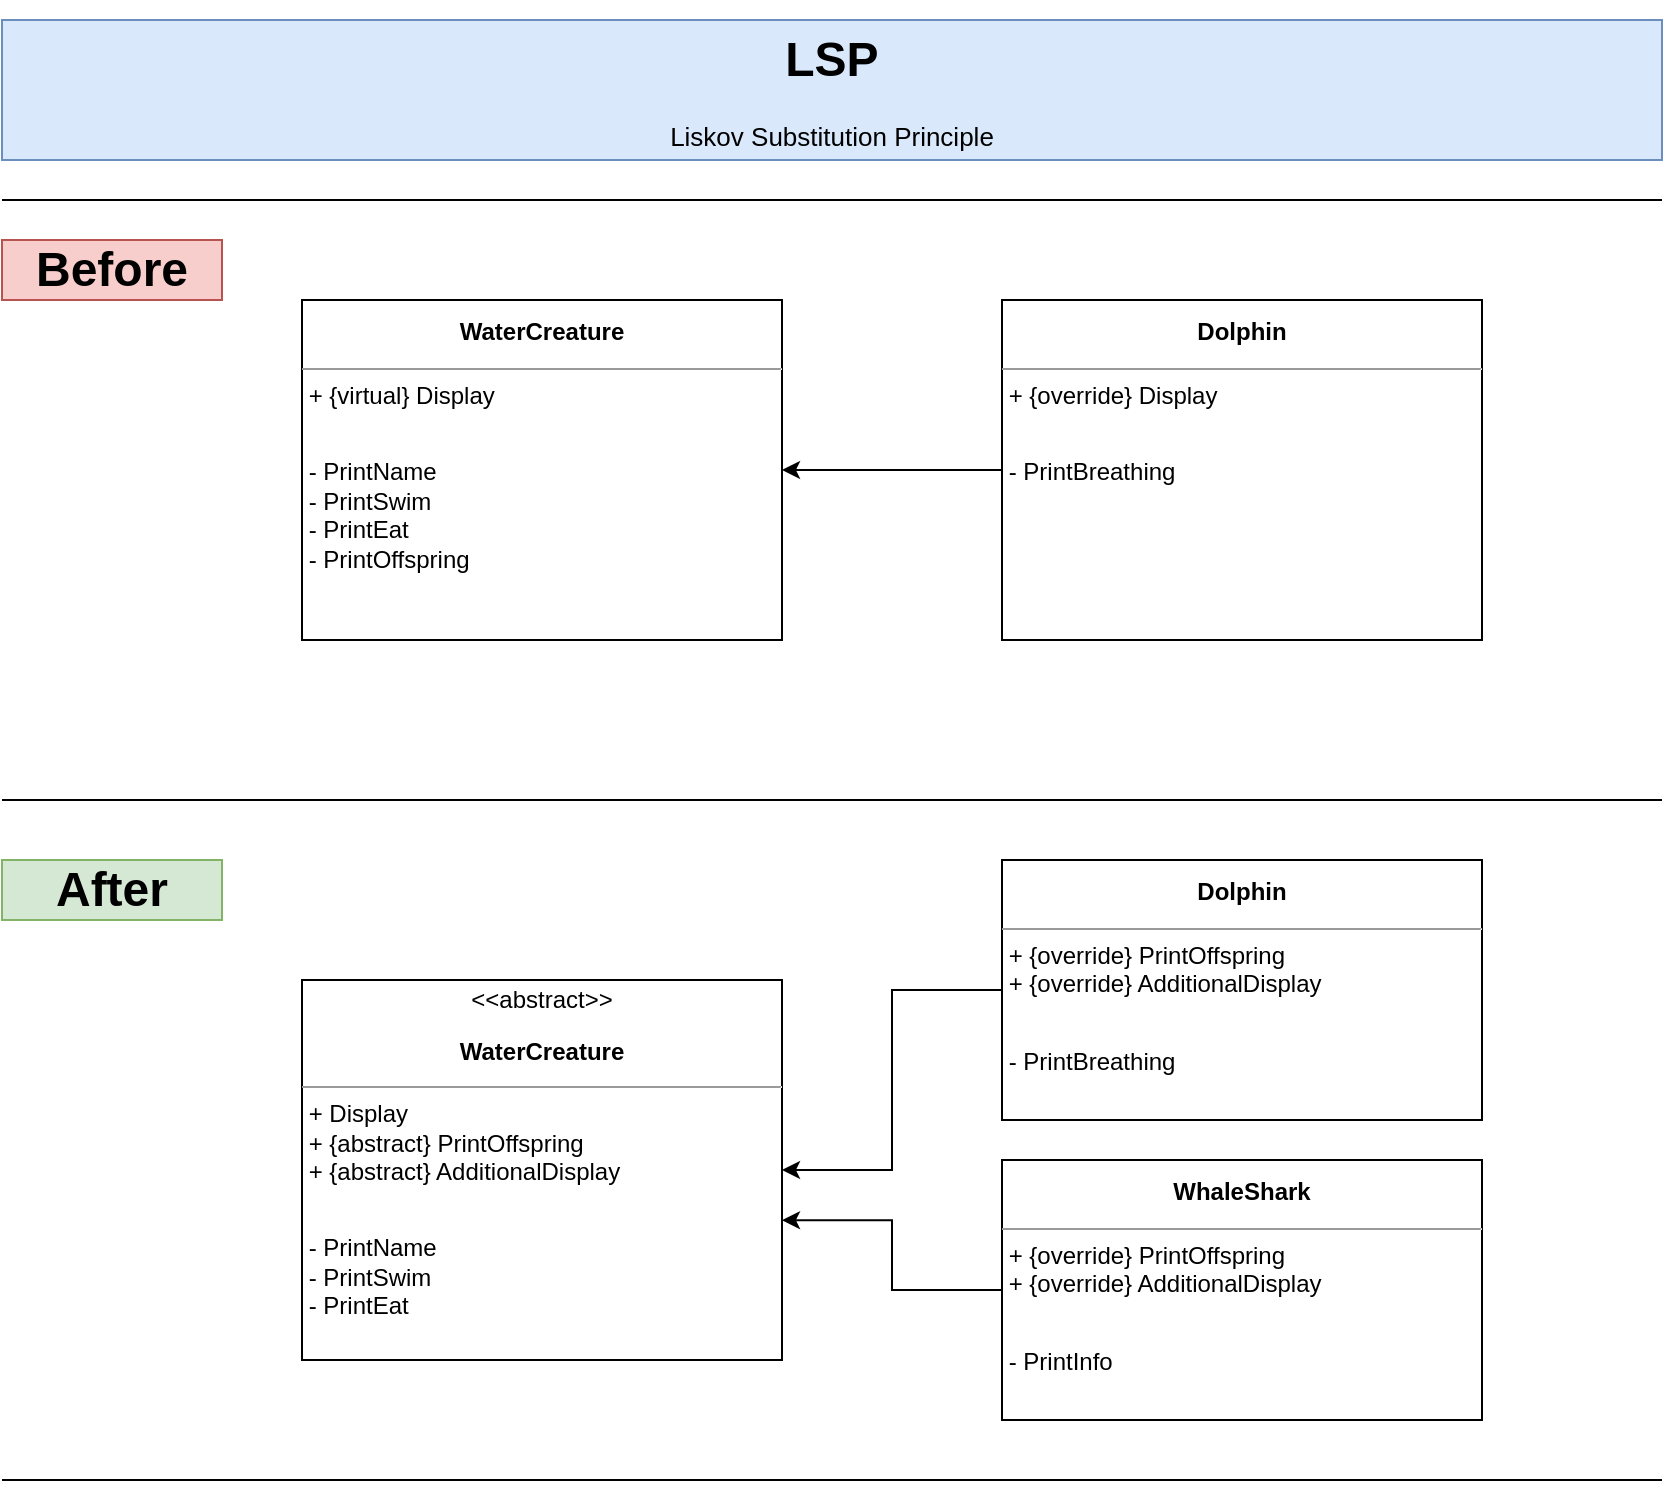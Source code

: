 <mxfile version="22.0.8" type="github">
  <diagram name="Page-1" id="L-9mo0oUW1Mu2ZCE2Obg">
    <mxGraphModel dx="1434" dy="756" grid="1" gridSize="10" guides="1" tooltips="1" connect="1" arrows="1" fold="1" page="1" pageScale="1" pageWidth="850" pageHeight="1100" math="0" shadow="0">
      <root>
        <mxCell id="0" />
        <mxCell id="1" parent="0" />
        <mxCell id="3v6Ebq_UfVij71tPKo3a-1" value="&lt;h1 style=&quot;&quot;&gt;LSP&lt;/h1&gt;&lt;p style=&quot;font-size: 13px;&quot;&gt;Liskov Substitution Principle&lt;/p&gt;" style="text;html=1;strokeColor=#6c8ebf;fillColor=#dae8fc;spacing=5;spacingTop=-20;whiteSpace=wrap;overflow=hidden;rounded=0;align=center;" parent="1" vertex="1">
          <mxGeometry x="10" y="10" width="830" height="70" as="geometry" />
        </mxCell>
        <mxCell id="3v6Ebq_UfVij71tPKo3a-2" value="&lt;h1&gt;Before&lt;/h1&gt;" style="text;html=1;strokeColor=#b85450;fillColor=#f8cecc;align=center;verticalAlign=middle;whiteSpace=wrap;rounded=0;" parent="1" vertex="1">
          <mxGeometry x="10" y="120" width="110" height="30" as="geometry" />
        </mxCell>
        <mxCell id="3v6Ebq_UfVij71tPKo3a-3" value="&lt;h1&gt;After&lt;/h1&gt;" style="text;html=1;strokeColor=#82b366;fillColor=#d5e8d4;align=center;verticalAlign=middle;whiteSpace=wrap;rounded=0;" parent="1" vertex="1">
          <mxGeometry x="10" y="430" width="110" height="30" as="geometry" />
        </mxCell>
        <mxCell id="3v6Ebq_UfVij71tPKo3a-6" value="" style="endArrow=none;html=1;rounded=0;" parent="1" edge="1">
          <mxGeometry width="50" height="50" relative="1" as="geometry">
            <mxPoint x="10" y="400" as="sourcePoint" />
            <mxPoint x="840" y="400" as="targetPoint" />
          </mxGeometry>
        </mxCell>
        <mxCell id="3v6Ebq_UfVij71tPKo3a-10" value="" style="endArrow=none;html=1;rounded=0;" parent="1" edge="1">
          <mxGeometry width="50" height="50" relative="1" as="geometry">
            <mxPoint x="10" y="740" as="sourcePoint" />
            <mxPoint x="840" y="740" as="targetPoint" />
          </mxGeometry>
        </mxCell>
        <mxCell id="3v6Ebq_UfVij71tPKo3a-11" value="" style="endArrow=none;html=1;rounded=0;" parent="1" edge="1">
          <mxGeometry width="50" height="50" relative="1" as="geometry">
            <mxPoint x="10" y="100" as="sourcePoint" />
            <mxPoint x="840" y="100" as="targetPoint" />
          </mxGeometry>
        </mxCell>
        <mxCell id="3v6Ebq_UfVij71tPKo3a-12" style="edgeStyle=orthogonalEdgeStyle;rounded=0;orthogonalLoop=1;jettySize=auto;html=1;entryX=-0.013;entryY=0.31;entryDx=0;entryDy=0;entryPerimeter=0;" parent="1" edge="1">
          <mxGeometry relative="1" as="geometry">
            <mxPoint x="320" y="260" as="sourcePoint" />
          </mxGeometry>
        </mxCell>
        <mxCell id="a3bvr5dj4OLVko71bwOn-1" value="&lt;p style=&quot;text-align: center; margin: 4px 0px 0px; line-height: 200%;&quot;&gt;&lt;b&gt;WaterCreature&lt;/b&gt;&lt;br&gt;&lt;/p&gt;&lt;hr style=&quot;line-height: 200%;&quot; size=&quot;1&quot;&gt;&lt;p style=&quot;margin: 0px 0px 0px 4px; line-height: 200%;&quot;&gt;&lt;/p&gt;&amp;nbsp;+ {virtual} Display&lt;p style=&quot;margin: 0px 0px 0px 4px; line-height: 200%;&quot;&gt;&lt;span style=&quot;background-color: initial;&quot;&gt;&lt;br&gt;&lt;/span&gt;&lt;/p&gt;&amp;nbsp;- PrintName&lt;br&gt;&amp;nbsp;- PrintSwim&lt;br&gt;&lt;div&gt;&amp;nbsp;- PrintEat&lt;br&gt;&lt;/div&gt;&lt;div&gt;&amp;nbsp;- PrintOffspring&lt;br&gt;&lt;/div&gt;" style="verticalAlign=top;align=left;overflow=fill;fontSize=12;fontFamily=Helvetica;html=1;whiteSpace=wrap;" parent="1" vertex="1">
          <mxGeometry x="160" y="150" width="240" height="170" as="geometry" />
        </mxCell>
        <mxCell id="a3bvr5dj4OLVko71bwOn-3" style="edgeStyle=orthogonalEdgeStyle;rounded=0;orthogonalLoop=1;jettySize=auto;html=1;" parent="1" source="a3bvr5dj4OLVko71bwOn-2" target="a3bvr5dj4OLVko71bwOn-1" edge="1">
          <mxGeometry relative="1" as="geometry" />
        </mxCell>
        <mxCell id="a3bvr5dj4OLVko71bwOn-2" value="&lt;p style=&quot;text-align: center; margin: 4px 0px 0px; line-height: 200%;&quot;&gt;&lt;b&gt;Dolphin&lt;/b&gt;&lt;br&gt;&lt;/p&gt;&lt;hr style=&quot;line-height: 200%;&quot; size=&quot;1&quot;&gt;&lt;p style=&quot;margin: 0px 0px 0px 4px; line-height: 200%;&quot;&gt;&lt;/p&gt;&amp;nbsp;+ {override} Display&lt;p style=&quot;margin: 0px 0px 0px 4px; line-height: 200%;&quot;&gt;&lt;span style=&quot;background-color: initial;&quot;&gt;&lt;br&gt;&lt;/span&gt;&lt;/p&gt;&amp;nbsp;- PrintBreathing" style="verticalAlign=top;align=left;overflow=fill;fontSize=12;fontFamily=Helvetica;html=1;whiteSpace=wrap;" parent="1" vertex="1">
          <mxGeometry x="510" y="150" width="240" height="170" as="geometry" />
        </mxCell>
        <mxCell id="a3bvr5dj4OLVko71bwOn-4" value="&lt;div style=&quot;text-align: center; line-height: 180%;&quot;&gt;&lt;span style=&quot;background-color: initial;&quot;&gt;&amp;lt;&amp;lt;abstract&amp;gt;&amp;gt;&lt;/span&gt;&lt;/div&gt;&lt;p style=&quot;text-align: center; margin: 4px 0px 0px; line-height: 180%;&quot;&gt;&lt;b&gt;WaterCreature&lt;/b&gt;&lt;br&gt;&lt;/p&gt;&lt;hr style=&quot;line-height: 200%;&quot; size=&quot;1&quot;&gt;&lt;p style=&quot;margin: 0px 0px 0px 4px; line-height: 200%;&quot;&gt;&lt;/p&gt;&amp;nbsp;+ Display&lt;br&gt;&amp;nbsp;+ {abstract} PrintOffspring&lt;br&gt;&amp;nbsp;+ {abstract} AdditionalDisplay&lt;br&gt;&lt;p style=&quot;margin: 0px 0px 0px 4px; line-height: 200%;&quot;&gt;&lt;span style=&quot;background-color: initial;&quot;&gt;&lt;br&gt;&lt;/span&gt;&lt;/p&gt;&amp;nbsp;- PrintName&lt;br&gt;&amp;nbsp;- PrintSwim&lt;br&gt;&lt;div&gt;&amp;nbsp;- PrintEat&lt;br&gt;&lt;/div&gt;&lt;div&gt;&amp;nbsp;&lt;br&gt;&lt;/div&gt;" style="verticalAlign=top;align=left;overflow=fill;fontSize=12;fontFamily=Helvetica;html=1;whiteSpace=wrap;" parent="1" vertex="1">
          <mxGeometry x="160" y="490" width="240" height="190" as="geometry" />
        </mxCell>
        <mxCell id="a3bvr5dj4OLVko71bwOn-5" style="edgeStyle=orthogonalEdgeStyle;rounded=0;orthogonalLoop=1;jettySize=auto;html=1;" parent="1" source="a3bvr5dj4OLVko71bwOn-6" target="a3bvr5dj4OLVko71bwOn-4" edge="1">
          <mxGeometry relative="1" as="geometry" />
        </mxCell>
        <mxCell id="a3bvr5dj4OLVko71bwOn-6" value="&lt;p style=&quot;text-align: center; margin: 4px 0px 0px; line-height: 200%;&quot;&gt;&lt;b&gt;Dolphin&lt;/b&gt;&lt;br&gt;&lt;/p&gt;&lt;hr style=&quot;line-height: 200%;&quot; size=&quot;1&quot;&gt;&lt;p style=&quot;margin: 0px 0px 0px 4px; line-height: 200%;&quot;&gt;&lt;/p&gt;&amp;nbsp;+ {override} PrintOffspring&lt;br style=&quot;border-color: var(--border-color);&quot;&gt;&amp;nbsp;+ {override} AdditionalDisplay&lt;p style=&quot;margin: 0px 0px 0px 4px; line-height: 200%;&quot;&gt;&lt;span style=&quot;background-color: initial;&quot;&gt;&lt;br&gt;&lt;/span&gt;&lt;/p&gt;&amp;nbsp;- PrintBreathing" style="verticalAlign=top;align=left;overflow=fill;fontSize=12;fontFamily=Helvetica;html=1;whiteSpace=wrap;" parent="1" vertex="1">
          <mxGeometry x="510" y="430" width="240" height="130" as="geometry" />
        </mxCell>
        <mxCell id="cmVs2bQLOELiVmF-YjdR-1" value="&lt;p style=&quot;text-align: center; margin: 4px 0px 0px; line-height: 200%;&quot;&gt;&lt;b&gt;WhaleShark&lt;/b&gt;&lt;br&gt;&lt;/p&gt;&lt;hr style=&quot;line-height: 200%;&quot; size=&quot;1&quot;&gt;&lt;p style=&quot;margin: 0px 0px 0px 4px; line-height: 200%;&quot;&gt;&lt;/p&gt;&amp;nbsp;+ {override} PrintOffspring&lt;br style=&quot;border-color: var(--border-color);&quot;&gt;&amp;nbsp;+ {override} AdditionalDisplay&lt;p style=&quot;margin: 0px 0px 0px 4px; line-height: 200%;&quot;&gt;&lt;span style=&quot;background-color: initial;&quot;&gt;&lt;br&gt;&lt;/span&gt;&lt;/p&gt;&amp;nbsp;- PrintInfo" style="verticalAlign=top;align=left;overflow=fill;fontSize=12;fontFamily=Helvetica;html=1;whiteSpace=wrap;" vertex="1" parent="1">
          <mxGeometry x="510" y="580" width="240" height="130" as="geometry" />
        </mxCell>
        <mxCell id="cmVs2bQLOELiVmF-YjdR-2" style="edgeStyle=orthogonalEdgeStyle;rounded=0;orthogonalLoop=1;jettySize=auto;html=1;entryX=1;entryY=0.632;entryDx=0;entryDy=0;entryPerimeter=0;" edge="1" parent="1" source="cmVs2bQLOELiVmF-YjdR-1" target="a3bvr5dj4OLVko71bwOn-4">
          <mxGeometry relative="1" as="geometry" />
        </mxCell>
      </root>
    </mxGraphModel>
  </diagram>
</mxfile>
